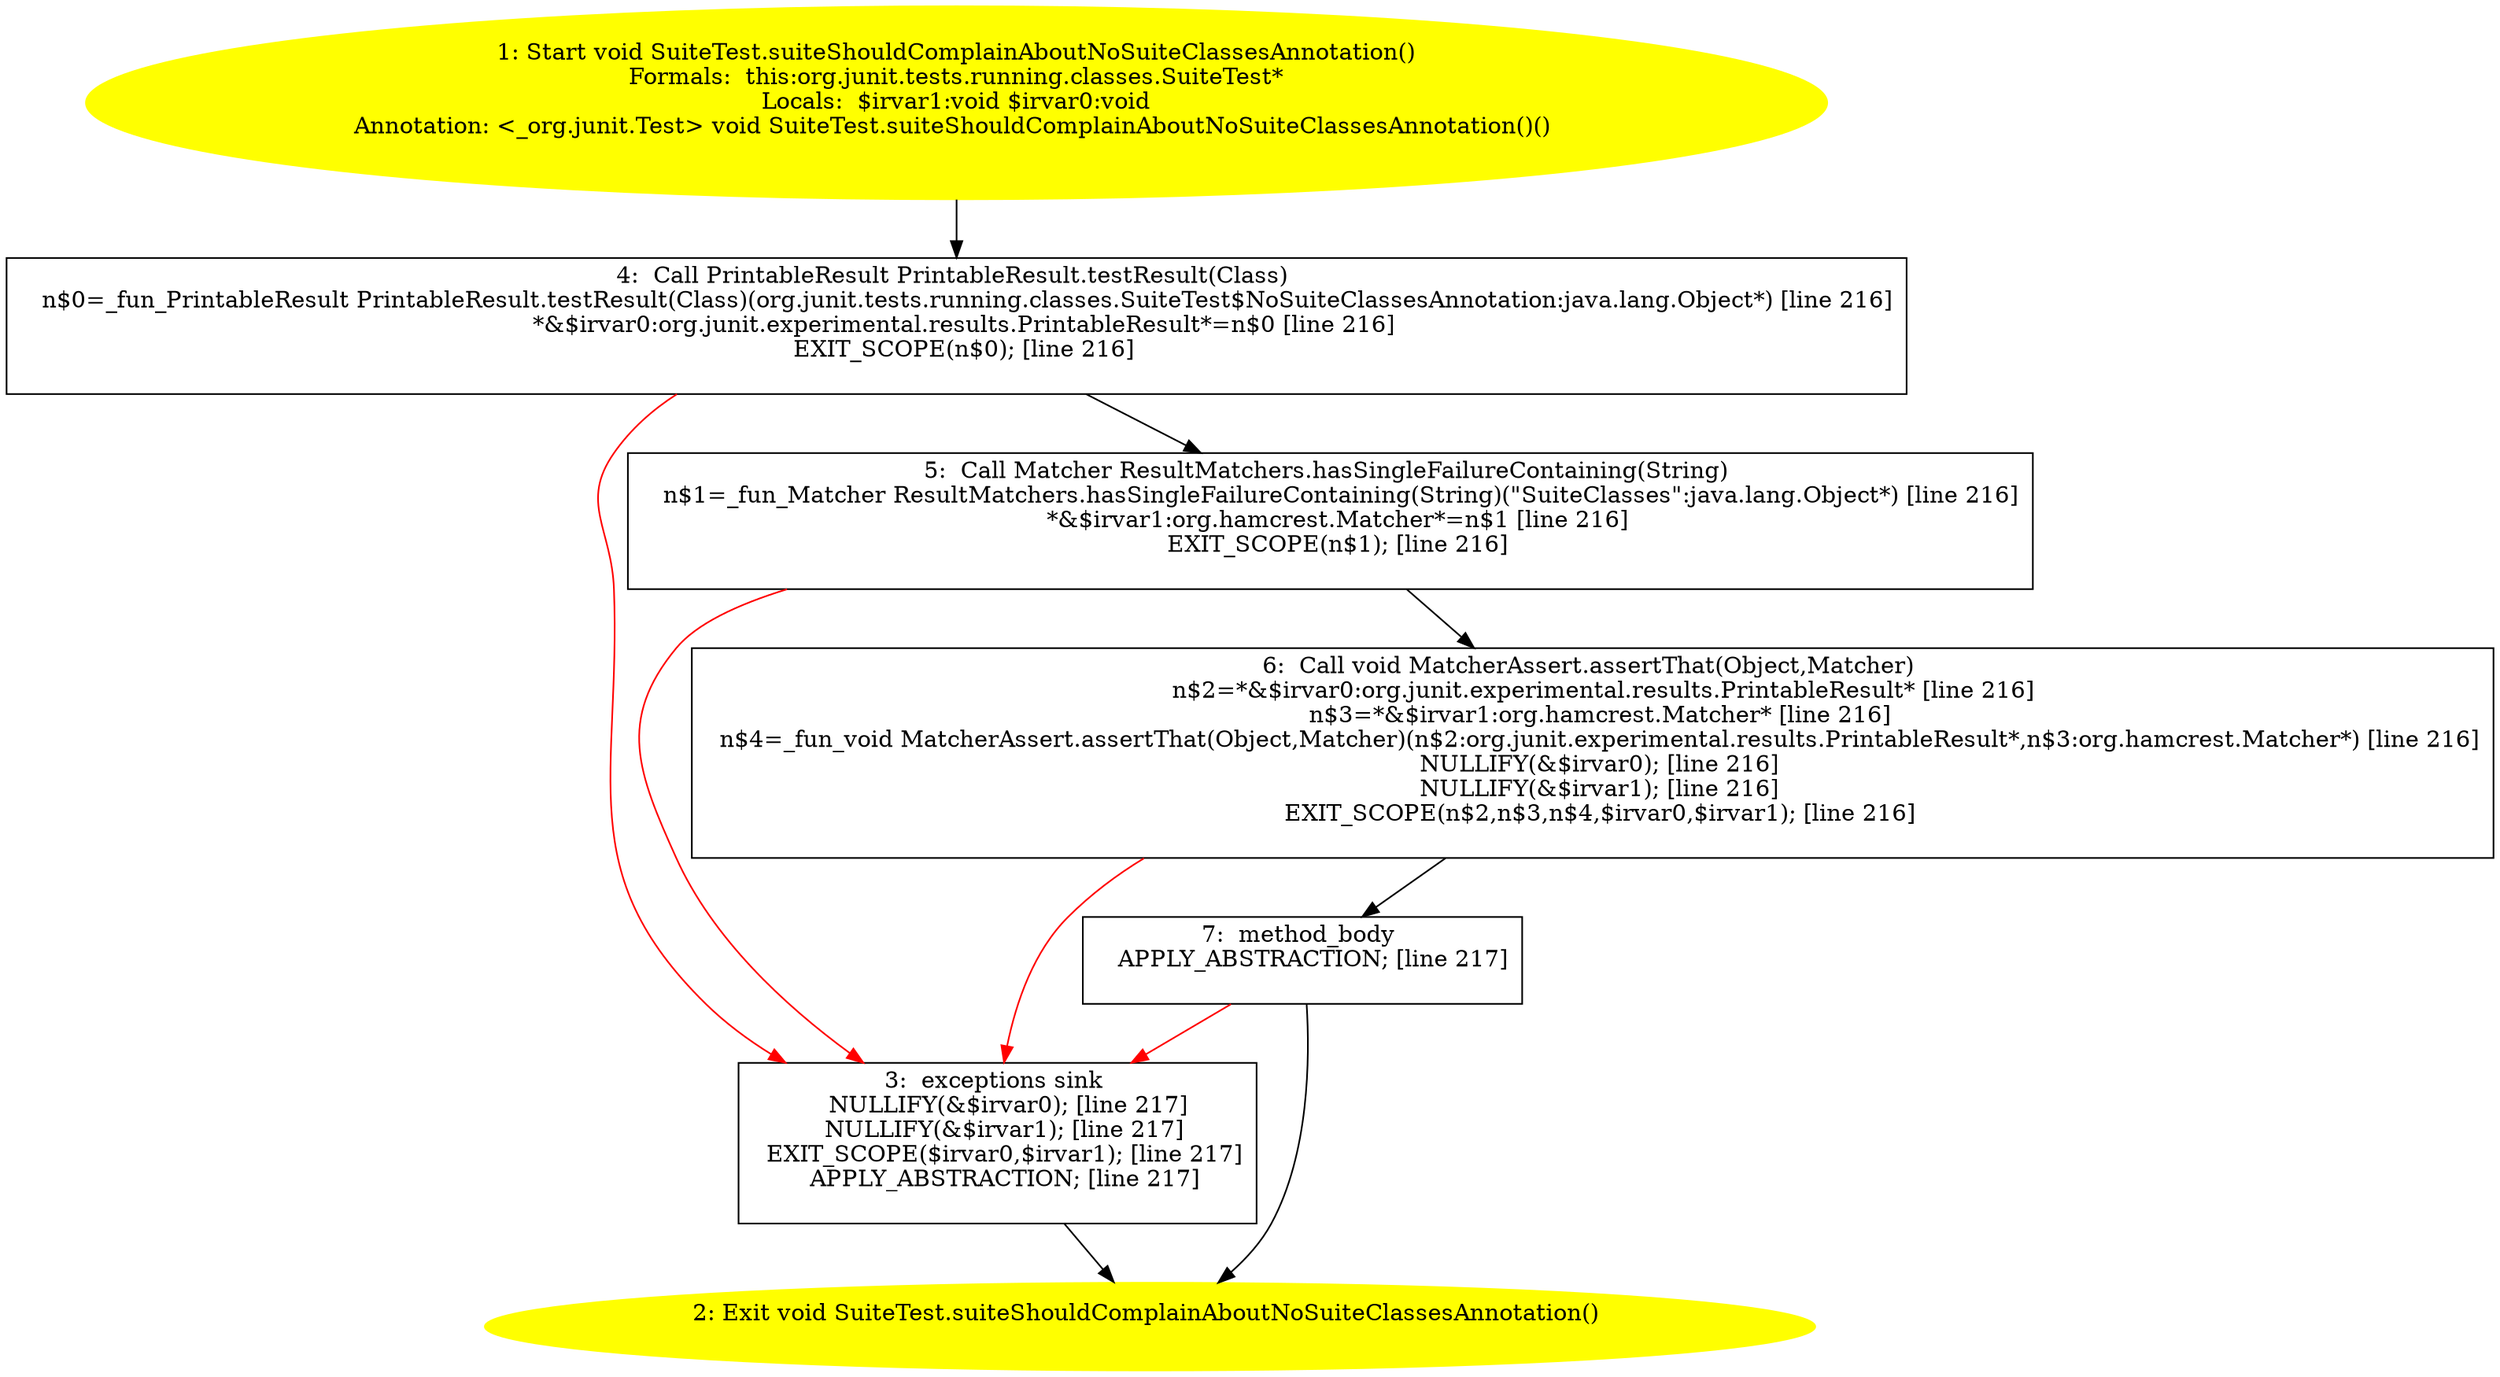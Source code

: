 /* @generated */
digraph cfg {
"org.junit.tests.running.classes.SuiteTest.suiteShouldComplainAboutNoSuiteClassesAnnotation():void.2c1a099a9ca67c9cb2a663264cfd1cf4_1" [label="1: Start void SuiteTest.suiteShouldComplainAboutNoSuiteClassesAnnotation()\nFormals:  this:org.junit.tests.running.classes.SuiteTest*\nLocals:  $irvar1:void $irvar0:void\nAnnotation: <_org.junit.Test> void SuiteTest.suiteShouldComplainAboutNoSuiteClassesAnnotation()() \n  " color=yellow style=filled]
	

	 "org.junit.tests.running.classes.SuiteTest.suiteShouldComplainAboutNoSuiteClassesAnnotation():void.2c1a099a9ca67c9cb2a663264cfd1cf4_1" -> "org.junit.tests.running.classes.SuiteTest.suiteShouldComplainAboutNoSuiteClassesAnnotation():void.2c1a099a9ca67c9cb2a663264cfd1cf4_4" ;
"org.junit.tests.running.classes.SuiteTest.suiteShouldComplainAboutNoSuiteClassesAnnotation():void.2c1a099a9ca67c9cb2a663264cfd1cf4_2" [label="2: Exit void SuiteTest.suiteShouldComplainAboutNoSuiteClassesAnnotation() \n  " color=yellow style=filled]
	

"org.junit.tests.running.classes.SuiteTest.suiteShouldComplainAboutNoSuiteClassesAnnotation():void.2c1a099a9ca67c9cb2a663264cfd1cf4_3" [label="3:  exceptions sink \n   NULLIFY(&$irvar0); [line 217]\n  NULLIFY(&$irvar1); [line 217]\n  EXIT_SCOPE($irvar0,$irvar1); [line 217]\n  APPLY_ABSTRACTION; [line 217]\n " shape="box"]
	

	 "org.junit.tests.running.classes.SuiteTest.suiteShouldComplainAboutNoSuiteClassesAnnotation():void.2c1a099a9ca67c9cb2a663264cfd1cf4_3" -> "org.junit.tests.running.classes.SuiteTest.suiteShouldComplainAboutNoSuiteClassesAnnotation():void.2c1a099a9ca67c9cb2a663264cfd1cf4_2" ;
"org.junit.tests.running.classes.SuiteTest.suiteShouldComplainAboutNoSuiteClassesAnnotation():void.2c1a099a9ca67c9cb2a663264cfd1cf4_4" [label="4:  Call PrintableResult PrintableResult.testResult(Class) \n   n$0=_fun_PrintableResult PrintableResult.testResult(Class)(org.junit.tests.running.classes.SuiteTest$NoSuiteClassesAnnotation:java.lang.Object*) [line 216]\n  *&$irvar0:org.junit.experimental.results.PrintableResult*=n$0 [line 216]\n  EXIT_SCOPE(n$0); [line 216]\n " shape="box"]
	

	 "org.junit.tests.running.classes.SuiteTest.suiteShouldComplainAboutNoSuiteClassesAnnotation():void.2c1a099a9ca67c9cb2a663264cfd1cf4_4" -> "org.junit.tests.running.classes.SuiteTest.suiteShouldComplainAboutNoSuiteClassesAnnotation():void.2c1a099a9ca67c9cb2a663264cfd1cf4_5" ;
	 "org.junit.tests.running.classes.SuiteTest.suiteShouldComplainAboutNoSuiteClassesAnnotation():void.2c1a099a9ca67c9cb2a663264cfd1cf4_4" -> "org.junit.tests.running.classes.SuiteTest.suiteShouldComplainAboutNoSuiteClassesAnnotation():void.2c1a099a9ca67c9cb2a663264cfd1cf4_3" [color="red" ];
"org.junit.tests.running.classes.SuiteTest.suiteShouldComplainAboutNoSuiteClassesAnnotation():void.2c1a099a9ca67c9cb2a663264cfd1cf4_5" [label="5:  Call Matcher ResultMatchers.hasSingleFailureContaining(String) \n   n$1=_fun_Matcher ResultMatchers.hasSingleFailureContaining(String)(\"SuiteClasses\":java.lang.Object*) [line 216]\n  *&$irvar1:org.hamcrest.Matcher*=n$1 [line 216]\n  EXIT_SCOPE(n$1); [line 216]\n " shape="box"]
	

	 "org.junit.tests.running.classes.SuiteTest.suiteShouldComplainAboutNoSuiteClassesAnnotation():void.2c1a099a9ca67c9cb2a663264cfd1cf4_5" -> "org.junit.tests.running.classes.SuiteTest.suiteShouldComplainAboutNoSuiteClassesAnnotation():void.2c1a099a9ca67c9cb2a663264cfd1cf4_6" ;
	 "org.junit.tests.running.classes.SuiteTest.suiteShouldComplainAboutNoSuiteClassesAnnotation():void.2c1a099a9ca67c9cb2a663264cfd1cf4_5" -> "org.junit.tests.running.classes.SuiteTest.suiteShouldComplainAboutNoSuiteClassesAnnotation():void.2c1a099a9ca67c9cb2a663264cfd1cf4_3" [color="red" ];
"org.junit.tests.running.classes.SuiteTest.suiteShouldComplainAboutNoSuiteClassesAnnotation():void.2c1a099a9ca67c9cb2a663264cfd1cf4_6" [label="6:  Call void MatcherAssert.assertThat(Object,Matcher) \n   n$2=*&$irvar0:org.junit.experimental.results.PrintableResult* [line 216]\n  n$3=*&$irvar1:org.hamcrest.Matcher* [line 216]\n  n$4=_fun_void MatcherAssert.assertThat(Object,Matcher)(n$2:org.junit.experimental.results.PrintableResult*,n$3:org.hamcrest.Matcher*) [line 216]\n  NULLIFY(&$irvar0); [line 216]\n  NULLIFY(&$irvar1); [line 216]\n  EXIT_SCOPE(n$2,n$3,n$4,$irvar0,$irvar1); [line 216]\n " shape="box"]
	

	 "org.junit.tests.running.classes.SuiteTest.suiteShouldComplainAboutNoSuiteClassesAnnotation():void.2c1a099a9ca67c9cb2a663264cfd1cf4_6" -> "org.junit.tests.running.classes.SuiteTest.suiteShouldComplainAboutNoSuiteClassesAnnotation():void.2c1a099a9ca67c9cb2a663264cfd1cf4_7" ;
	 "org.junit.tests.running.classes.SuiteTest.suiteShouldComplainAboutNoSuiteClassesAnnotation():void.2c1a099a9ca67c9cb2a663264cfd1cf4_6" -> "org.junit.tests.running.classes.SuiteTest.suiteShouldComplainAboutNoSuiteClassesAnnotation():void.2c1a099a9ca67c9cb2a663264cfd1cf4_3" [color="red" ];
"org.junit.tests.running.classes.SuiteTest.suiteShouldComplainAboutNoSuiteClassesAnnotation():void.2c1a099a9ca67c9cb2a663264cfd1cf4_7" [label="7:  method_body \n   APPLY_ABSTRACTION; [line 217]\n " shape="box"]
	

	 "org.junit.tests.running.classes.SuiteTest.suiteShouldComplainAboutNoSuiteClassesAnnotation():void.2c1a099a9ca67c9cb2a663264cfd1cf4_7" -> "org.junit.tests.running.classes.SuiteTest.suiteShouldComplainAboutNoSuiteClassesAnnotation():void.2c1a099a9ca67c9cb2a663264cfd1cf4_2" ;
	 "org.junit.tests.running.classes.SuiteTest.suiteShouldComplainAboutNoSuiteClassesAnnotation():void.2c1a099a9ca67c9cb2a663264cfd1cf4_7" -> "org.junit.tests.running.classes.SuiteTest.suiteShouldComplainAboutNoSuiteClassesAnnotation():void.2c1a099a9ca67c9cb2a663264cfd1cf4_3" [color="red" ];
}
